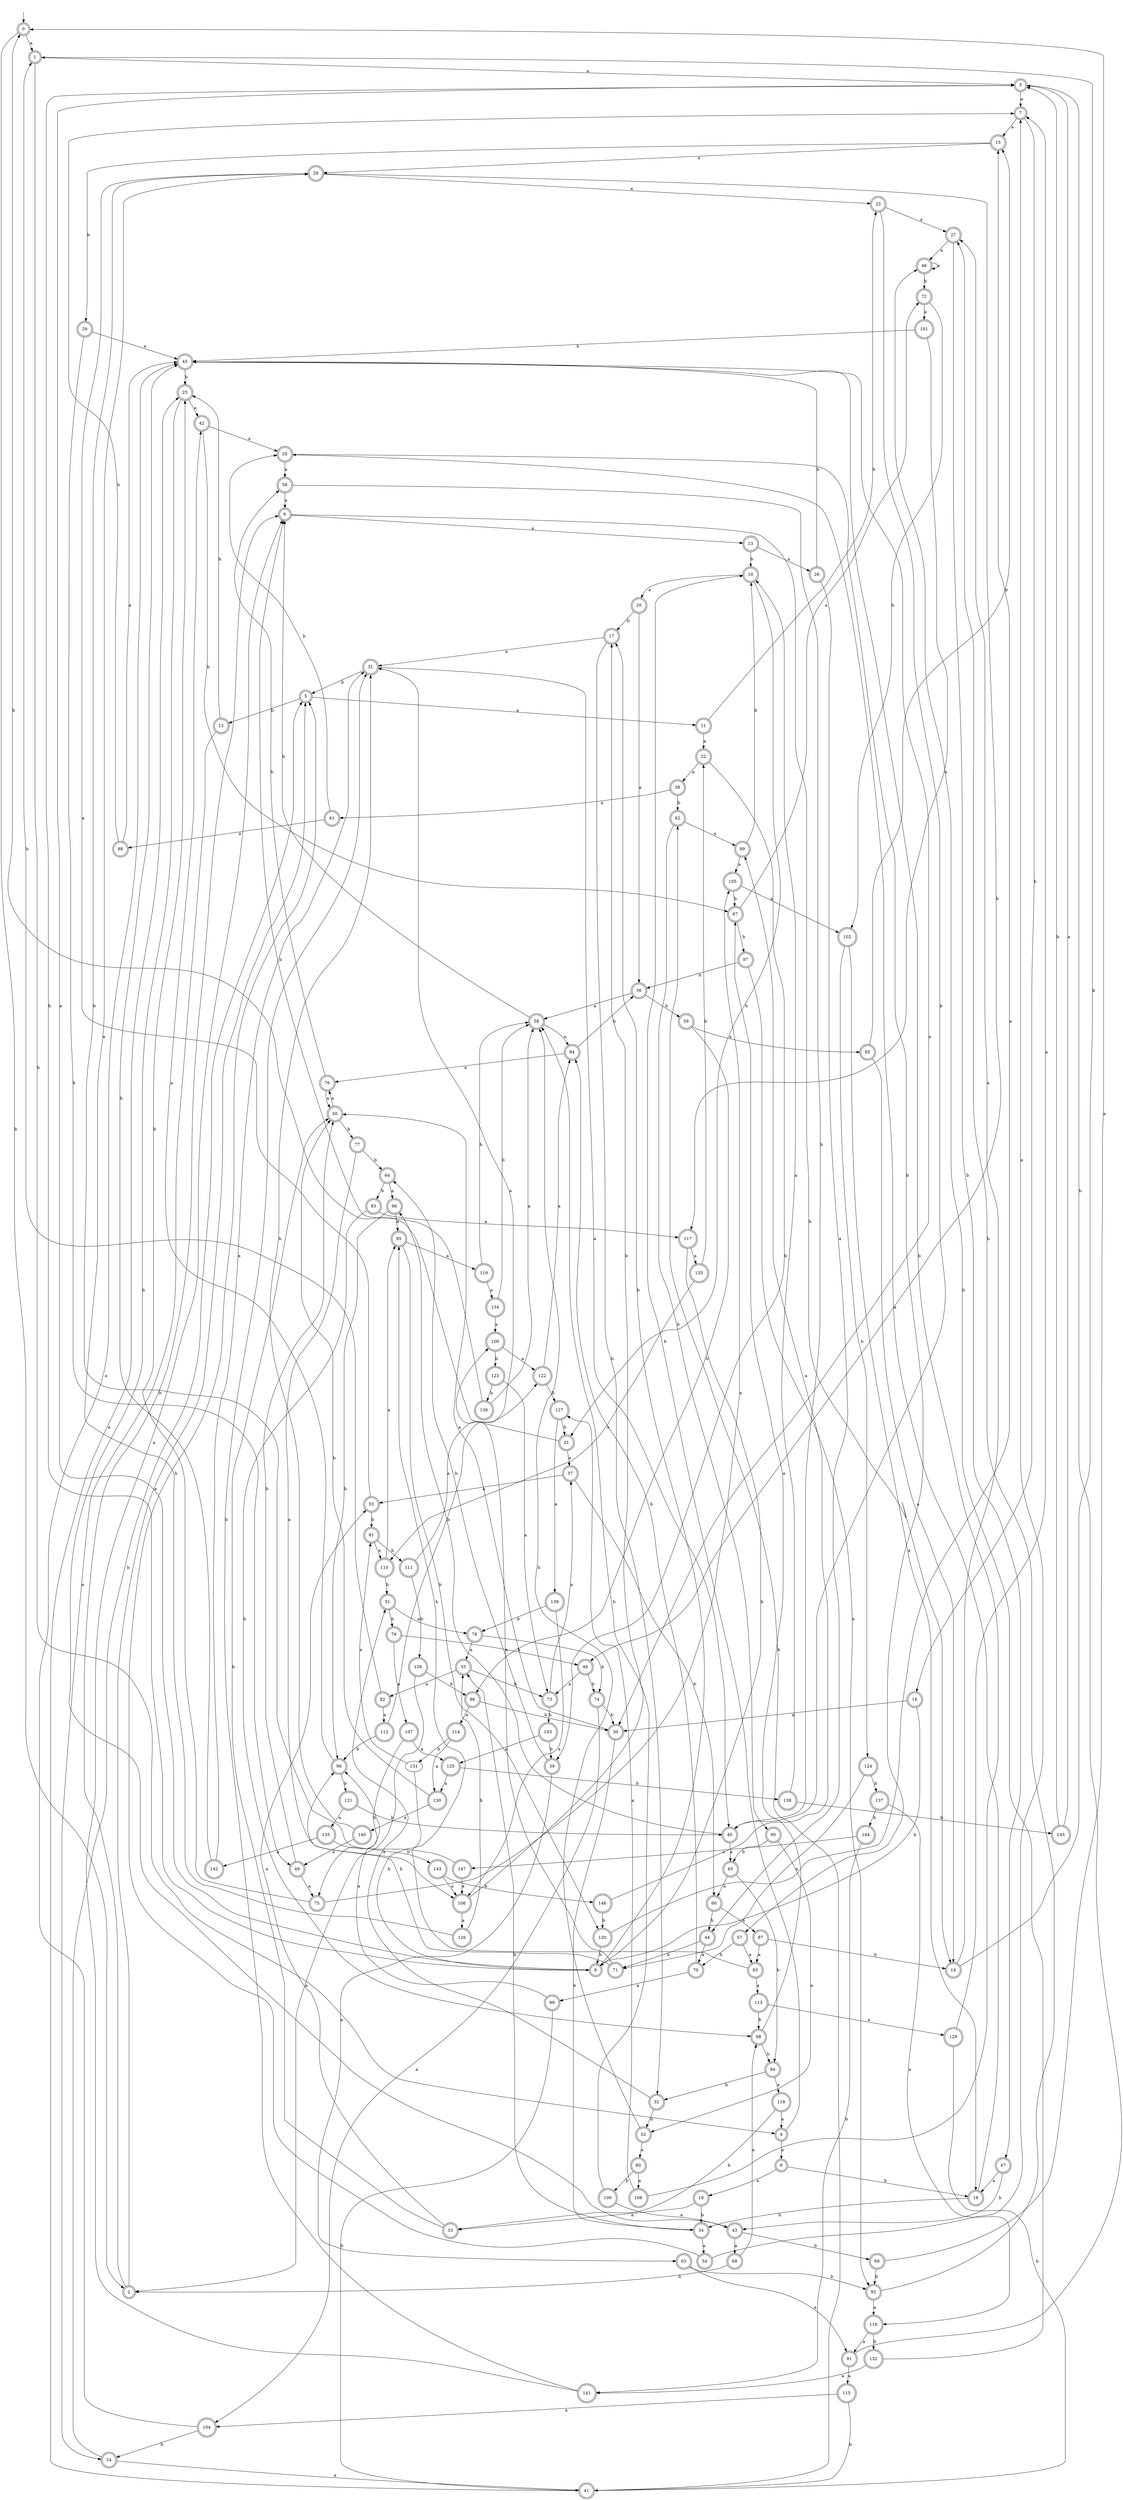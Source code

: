 digraph RandomDFA {
  __start0 [label="", shape=none];
  __start0 -> 0 [label=""];
  0 [shape=circle] [shape=doublecircle]
  0 -> 1 [label="a"]
  0 -> 2 [label="b"]
  1 [shape=doublecircle]
  1 -> 3 [label="a"]
  1 -> 4 [label="b"]
  2 [shape=doublecircle]
  2 -> 5 [label="a"]
  2 -> 6 [label="b"]
  3 [shape=doublecircle]
  3 -> 7 [label="a"]
  3 -> 8 [label="b"]
  4 [shape=doublecircle]
  4 -> 9 [label="a"]
  4 -> 10 [label="b"]
  5 [shape=doublecircle]
  5 -> 11 [label="a"]
  5 -> 12 [label="b"]
  6 [shape=doublecircle]
  6 -> 13 [label="a"]
  6 -> 14 [label="b"]
  7 [shape=doublecircle]
  7 -> 15 [label="a"]
  7 -> 16 [label="b"]
  8 [shape=doublecircle]
  8 -> 3 [label="a"]
  8 -> 17 [label="b"]
  9 [shape=doublecircle]
  9 -> 18 [label="a"]
  9 -> 19 [label="b"]
  10 [shape=doublecircle]
  10 -> 20 [label="a"]
  10 -> 21 [label="b"]
  11 [shape=doublecircle]
  11 -> 22 [label="a"]
  11 -> 23 [label="b"]
  12 [shape=doublecircle]
  12 -> 24 [label="a"]
  12 -> 25 [label="b"]
  13 [shape=doublecircle]
  13 -> 26 [label="a"]
  13 -> 10 [label="b"]
  14 [shape=doublecircle]
  14 -> 27 [label="a"]
  14 -> 1 [label="b"]
  15 [shape=doublecircle]
  15 -> 28 [label="a"]
  15 -> 29 [label="b"]
  16 [shape=doublecircle]
  16 -> 30 [label="a"]
  16 -> 8 [label="b"]
  17 [shape=doublecircle]
  17 -> 31 [label="a"]
  17 -> 32 [label="b"]
  18 [shape=doublecircle]
  18 -> 33 [label="a"]
  18 -> 34 [label="b"]
  19 [shape=doublecircle]
  19 -> 35 [label="a"]
  19 -> 34 [label="b"]
  20 [shape=doublecircle]
  20 -> 36 [label="a"]
  20 -> 17 [label="b"]
  21 [shape=doublecircle]
  21 -> 37 [label="a"]
  21 -> 0 [label="b"]
  22 [shape=doublecircle]
  22 -> 38 [label="a"]
  22 -> 39 [label="b"]
  23 [shape=doublecircle]
  23 -> 27 [label="a"]
  23 -> 40 [label="b"]
  24 [shape=doublecircle]
  24 -> 41 [label="a"]
  24 -> 5 [label="b"]
  25 [shape=doublecircle]
  25 -> 42 [label="a"]
  25 -> 43 [label="b"]
  26 [shape=doublecircle]
  26 -> 44 [label="a"]
  26 -> 45 [label="b"]
  27 [shape=doublecircle]
  27 -> 46 [label="a"]
  27 -> 47 [label="b"]
  28 [shape=doublecircle]
  28 -> 23 [label="a"]
  28 -> 48 [label="b"]
  29 [shape=doublecircle]
  29 -> 45 [label="a"]
  29 -> 49 [label="b"]
  30 [shape=doublecircle]
  30 -> 50 [label="a"]
  30 -> 34 [label="b"]
  31 [shape=doublecircle]
  31 -> 40 [label="a"]
  31 -> 5 [label="b"]
  32 [shape=doublecircle]
  32 -> 51 [label="a"]
  32 -> 52 [label="b"]
  33 [shape=doublecircle]
  33 -> 53 [label="a"]
  33 -> 50 [label="b"]
  34 [shape=doublecircle]
  34 -> 54 [label="a"]
  34 -> 55 [label="b"]
  35 [shape=doublecircle]
  35 -> 56 [label="a"]
  35 -> 57 [label="b"]
  36 [shape=doublecircle]
  36 -> 58 [label="a"]
  36 -> 59 [label="b"]
  37 [shape=doublecircle]
  37 -> 53 [label="a"]
  37 -> 60 [label="b"]
  38 [shape=doublecircle]
  38 -> 61 [label="a"]
  38 -> 62 [label="b"]
  39 [shape=doublecircle]
  39 -> 63 [label="a"]
  39 -> 64 [label="b"]
  40 [shape=doublecircle]
  40 -> 65 [label="a"]
  40 -> 66 [label="b"]
  41 [shape=doublecircle]
  41 -> 25 [label="a"]
  41 -> 62 [label="b"]
  42 [shape=doublecircle]
  42 -> 35 [label="a"]
  42 -> 67 [label="b"]
  43 [shape=doublecircle]
  43 -> 68 [label="a"]
  43 -> 69 [label="b"]
  44 [shape=doublecircle]
  44 -> 70 [label="a"]
  44 -> 71 [label="b"]
  45 [shape=doublecircle]
  45 -> 30 [label="a"]
  45 -> 25 [label="b"]
  46 [shape=doublecircle]
  46 -> 46 [label="a"]
  46 -> 72 [label="b"]
  47 [shape=doublecircle]
  47 -> 19 [label="a"]
  47 -> 43 [label="b"]
  48 [shape=doublecircle]
  48 -> 73 [label="a"]
  48 -> 74 [label="b"]
  49 [shape=doublecircle]
  49 -> 75 [label="a"]
  49 -> 50 [label="b"]
  50 [shape=doublecircle]
  50 -> 76 [label="a"]
  50 -> 77 [label="b"]
  51 [shape=doublecircle]
  51 -> 78 [label="a"]
  51 -> 79 [label="b"]
  52 [shape=doublecircle]
  52 -> 80 [label="a"]
  52 -> 58 [label="b"]
  53 [shape=doublecircle]
  53 -> 28 [label="a"]
  53 -> 81 [label="b"]
  54 [shape=doublecircle]
  54 -> 7 [label="a"]
  54 -> 5 [label="b"]
  55 [shape=doublecircle]
  55 -> 82 [label="a"]
  55 -> 73 [label="b"]
  56 [shape=doublecircle]
  56 -> 6 [label="a"]
  56 -> 40 [label="b"]
  57 [shape=doublecircle]
  57 -> 83 [label="a"]
  57 -> 70 [label="b"]
  58 [shape=doublecircle]
  58 -> 84 [label="a"]
  58 -> 6 [label="b"]
  59 [shape=doublecircle]
  59 -> 85 [label="a"]
  59 -> 86 [label="b"]
  60 [shape=doublecircle]
  60 -> 87 [label="a"]
  60 -> 44 [label="b"]
  61 [shape=doublecircle]
  61 -> 88 [label="a"]
  61 -> 35 [label="b"]
  62 [shape=doublecircle]
  62 -> 89 [label="a"]
  62 -> 90 [label="b"]
  63 [shape=doublecircle]
  63 -> 91 [label="a"]
  63 -> 92 [label="b"]
  64 [shape=doublecircle]
  64 -> 66 [label="a"]
  64 -> 93 [label="b"]
  65 [shape=doublecircle]
  65 -> 60 [label="a"]
  65 -> 94 [label="b"]
  66 [shape=doublecircle]
  66 -> 95 [label="a"]
  66 -> 96 [label="b"]
  67 [shape=doublecircle]
  67 -> 72 [label="a"]
  67 -> 97 [label="b"]
  68 [shape=doublecircle]
  68 -> 98 [label="a"]
  68 -> 2 [label="b"]
  69 [shape=doublecircle]
  69 -> 0 [label="a"]
  69 -> 92 [label="b"]
  70 [shape=doublecircle]
  70 -> 99 [label="a"]
  70 -> 84 [label="b"]
  71 [shape=doublecircle]
  71 -> 100 [label="a"]
  71 -> 96 [label="b"]
  72 [shape=doublecircle]
  72 -> 101 [label="a"]
  72 -> 102 [label="b"]
  73 [shape=doublecircle]
  73 -> 37 [label="a"]
  73 -> 103 [label="b"]
  74 [shape=doublecircle]
  74 -> 104 [label="a"]
  74 -> 30 [label="b"]
  75 [shape=doublecircle]
  75 -> 105 [label="a"]
  75 -> 25 [label="b"]
  76 [shape=doublecircle]
  76 -> 50 [label="a"]
  76 -> 56 [label="b"]
  77 [shape=doublecircle]
  77 -> 106 [label="a"]
  77 -> 64 [label="b"]
  78 [shape=doublecircle]
  78 -> 55 [label="a"]
  78 -> 74 [label="b"]
  79 [shape=doublecircle]
  79 -> 107 [label="a"]
  79 -> 48 [label="b"]
  80 [shape=doublecircle]
  80 -> 108 [label="a"]
  80 -> 109 [label="b"]
  81 [shape=doublecircle]
  81 -> 110 [label="a"]
  81 -> 111 [label="b"]
  82 [shape=doublecircle]
  82 -> 112 [label="a"]
  82 -> 1 [label="b"]
  83 [shape=doublecircle]
  83 -> 113 [label="a"]
  83 -> 95 [label="b"]
  84 [shape=doublecircle]
  84 -> 76 [label="a"]
  84 -> 36 [label="b"]
  85 [shape=doublecircle]
  85 -> 14 [label="a"]
  85 -> 15 [label="b"]
  86 [shape=doublecircle]
  86 -> 114 [label="a"]
  86 -> 30 [label="b"]
  87 [shape=doublecircle]
  87 -> 83 [label="a"]
  87 -> 14 [label="b"]
  88 [shape=doublecircle]
  88 -> 45 [label="a"]
  88 -> 7 [label="b"]
  89 [shape=doublecircle]
  89 -> 105 [label="a"]
  89 -> 10 [label="b"]
  90 [shape=doublecircle]
  90 -> 52 [label="a"]
  90 -> 65 [label="b"]
  91 [shape=doublecircle]
  91 -> 115 [label="a"]
  91 -> 3 [label="b"]
  92 [shape=doublecircle]
  92 -> 116 [label="a"]
  92 -> 27 [label="b"]
  93 [shape=doublecircle]
  93 -> 117 [label="a"]
  93 -> 98 [label="b"]
  94 [shape=doublecircle]
  94 -> 118 [label="a"]
  94 -> 32 [label="b"]
  95 [shape=doublecircle]
  95 -> 119 [label="a"]
  95 -> 120 [label="b"]
  96 [shape=doublecircle]
  96 -> 42 [label="a"]
  96 -> 121 [label="b"]
  97 [shape=doublecircle]
  97 -> 92 [label="a"]
  97 -> 36 [label="b"]
  98 [shape=doublecircle]
  98 -> 67 [label="a"]
  98 -> 94 [label="b"]
  99 [shape=doublecircle]
  99 -> 96 [label="a"]
  99 -> 41 [label="b"]
  100 [shape=doublecircle]
  100 -> 122 [label="a"]
  100 -> 123 [label="b"]
  101 [shape=doublecircle]
  101 -> 117 [label="a"]
  101 -> 45 [label="b"]
  102 [shape=doublecircle]
  102 -> 19 [label="a"]
  102 -> 124 [label="b"]
  103 [shape=doublecircle]
  103 -> 125 [label="a"]
  103 -> 39 [label="b"]
  104 [shape=doublecircle]
  104 -> 45 [label="a"]
  104 -> 24 [label="b"]
  105 [shape=doublecircle]
  105 -> 102 [label="a"]
  105 -> 67 [label="b"]
  106 [shape=doublecircle]
  106 -> 126 [label="a"]
  106 -> 17 [label="b"]
  107 [shape=doublecircle]
  107 -> 125 [label="a"]
  107 -> 75 [label="b"]
  108 [shape=doublecircle]
  108 -> 127 [label="a"]
  108 -> 45 [label="b"]
  109 [shape=doublecircle]
  109 -> 43 [label="a"]
  109 -> 58 [label="b"]
  110 [shape=doublecircle]
  110 -> 95 [label="a"]
  110 -> 51 [label="b"]
  111 [shape=doublecircle]
  111 -> 122 [label="a"]
  111 -> 128 [label="b"]
  112 [shape=doublecircle]
  112 -> 31 [label="a"]
  112 -> 96 [label="b"]
  113 [shape=doublecircle]
  113 -> 129 [label="a"]
  113 -> 98 [label="b"]
  114 [shape=doublecircle]
  114 -> 130 [label="a"]
  114 -> 131 [label="b"]
  115 [shape=doublecircle]
  115 -> 104 [label="a"]
  115 -> 41 [label="b"]
  116 [shape=doublecircle]
  116 -> 91 [label="a"]
  116 -> 132 [label="b"]
  117 [shape=doublecircle]
  117 -> 133 [label="a"]
  117 -> 8 [label="b"]
  118 [shape=doublecircle]
  118 -> 4 [label="a"]
  118 -> 33 [label="b"]
  119 [shape=doublecircle]
  119 -> 134 [label="a"]
  119 -> 58 [label="b"]
  120 [shape=doublecircle]
  120 -> 15 [label="a"]
  120 -> 8 [label="b"]
  121 [shape=doublecircle]
  121 -> 135 [label="a"]
  121 -> 40 [label="b"]
  122 [shape=doublecircle]
  122 -> 84 [label="a"]
  122 -> 127 [label="b"]
  123 [shape=doublecircle]
  123 -> 73 [label="a"]
  123 -> 136 [label="b"]
  124 [shape=doublecircle]
  124 -> 71 [label="a"]
  124 -> 137 [label="b"]
  125 [shape=doublecircle]
  125 -> 130 [label="a"]
  125 -> 138 [label="b"]
  126 [shape=doublecircle]
  126 -> 28 [label="a"]
  126 -> 55 [label="b"]
  127 [shape=doublecircle]
  127 -> 139 [label="a"]
  127 -> 21 [label="b"]
  128 [shape=doublecircle]
  128 -> 2 [label="a"]
  128 -> 86 [label="b"]
  129 [shape=doublecircle]
  129 -> 7 [label="a"]
  129 -> 41 [label="b"]
  130 [shape=doublecircle]
  130 -> 140 [label="a"]
  130 -> 50 [label="b"]
  131
  131 -> 81 [label="a"]
  131 -> 8 [label="b"]
  132 [shape=doublecircle]
  132 -> 141 [label="a"]
  132 -> 46 [label="b"]
  133 [shape=doublecircle]
  133 -> 110 [label="a"]
  133 -> 22 [label="b"]
  134 [shape=doublecircle]
  134 -> 100 [label="a"]
  134 -> 58 [label="b"]
  135 [shape=doublecircle]
  135 -> 142 [label="a"]
  135 -> 143 [label="b"]
  136 [shape=doublecircle]
  136 -> 58 [label="a"]
  136 -> 6 [label="b"]
  137 [shape=doublecircle]
  137 -> 116 [label="a"]
  137 -> 144 [label="b"]
  138 [shape=doublecircle]
  138 -> 10 [label="a"]
  138 -> 145 [label="b"]
  139 [shape=doublecircle]
  139 -> 106 [label="a"]
  139 -> 78 [label="b"]
  140 [shape=doublecircle]
  140 -> 49 [label="a"]
  140 -> 31 [label="b"]
  141 [shape=doublecircle]
  141 -> 6 [label="a"]
  141 -> 31 [label="b"]
  142 [shape=doublecircle]
  142 -> 31 [label="a"]
  142 -> 45 [label="b"]
  143 [shape=doublecircle]
  143 -> 106 [label="a"]
  143 -> 146 [label="b"]
  144 [shape=doublecircle]
  144 -> 147 [label="a"]
  144 -> 141 [label="b"]
  145 [shape=doublecircle]
  145 -> 3 [label="a"]
  145 -> 3 [label="b"]
  146 [shape=doublecircle]
  146 -> 89 [label="a"]
  146 -> 120 [label="b"]
  147 [shape=doublecircle]
  147 -> 106 [label="a"]
  147 -> 28 [label="b"]
}
